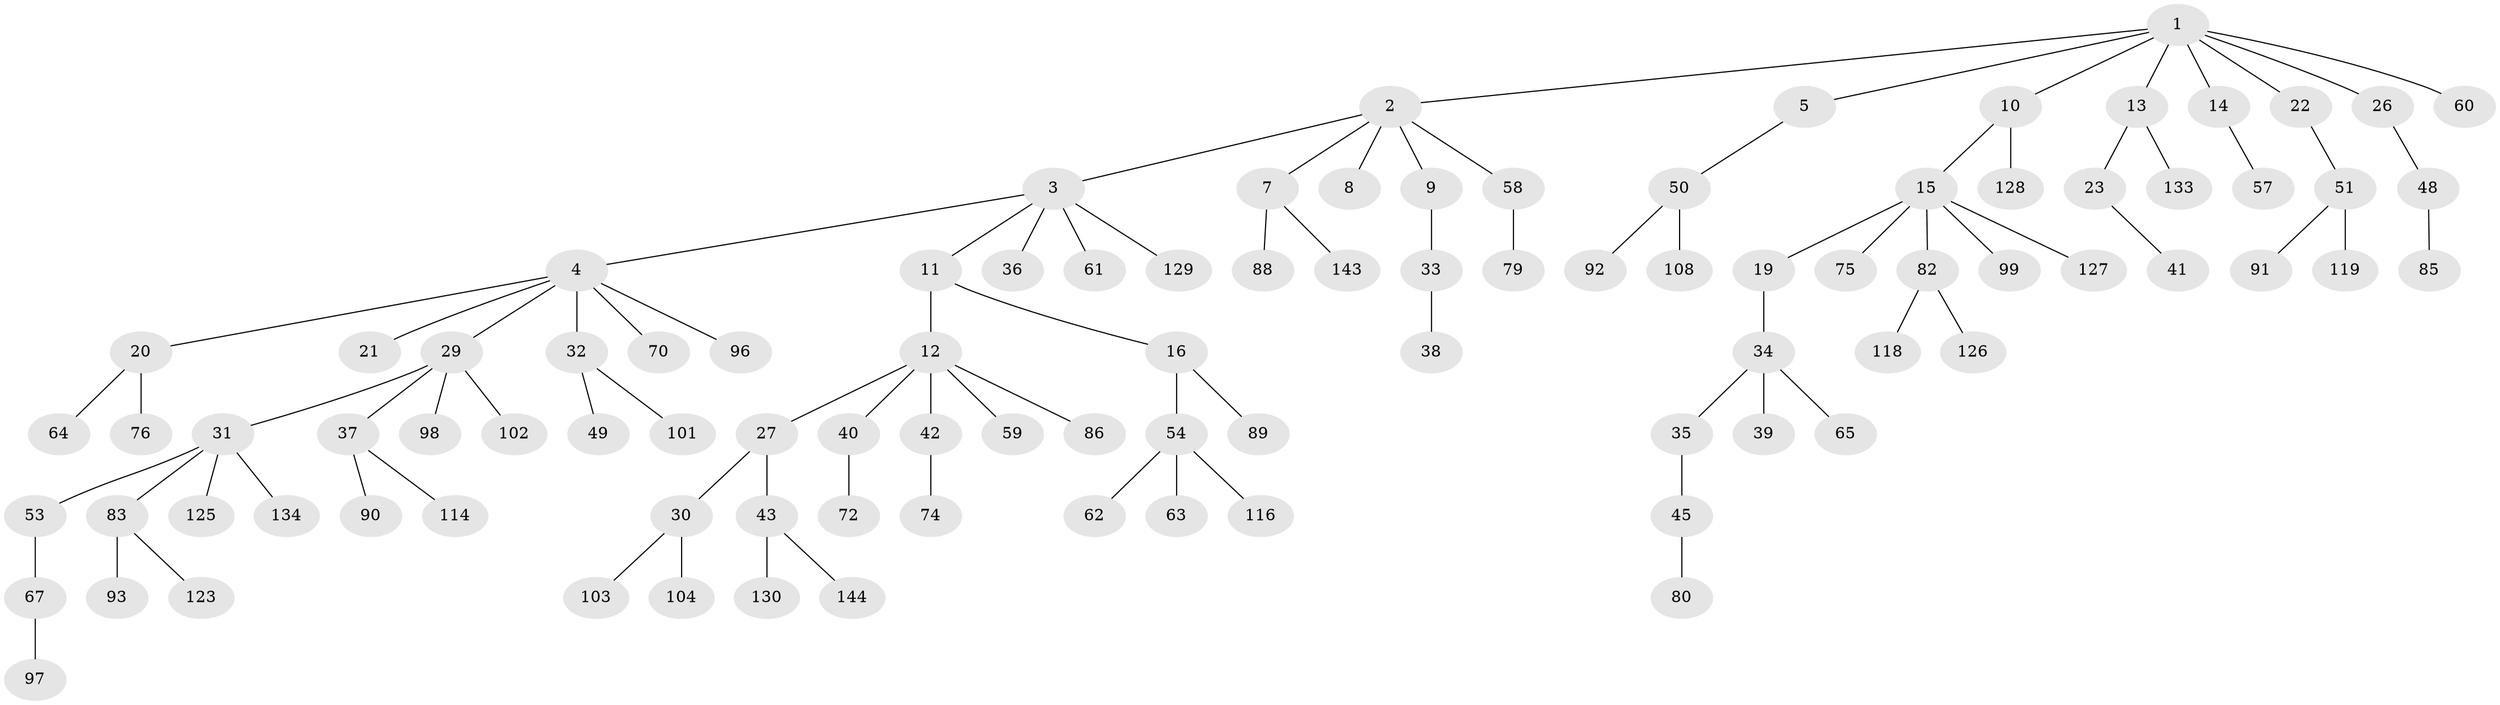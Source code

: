 // Generated by graph-tools (version 1.1) at 2025/24/03/03/25 07:24:08]
// undirected, 95 vertices, 94 edges
graph export_dot {
graph [start="1"]
  node [color=gray90,style=filled];
  1 [super="+6"];
  2 [super="+56"];
  3 [super="+25"];
  4 [super="+17"];
  5;
  7 [super="+73"];
  8;
  9;
  10;
  11 [super="+71"];
  12 [super="+24"];
  13 [super="+122"];
  14;
  15 [super="+18"];
  16 [super="+52"];
  19;
  20 [super="+69"];
  21;
  22 [super="+28"];
  23 [super="+139"];
  26 [super="+46"];
  27 [super="+47"];
  29 [super="+120"];
  30 [super="+132"];
  31 [super="+87"];
  32 [super="+145"];
  33;
  34 [super="+131"];
  35;
  36 [super="+44"];
  37 [super="+112"];
  38;
  39;
  40;
  41;
  42 [super="+78"];
  43 [super="+68"];
  45;
  48 [super="+137"];
  49 [super="+142"];
  50 [super="+94"];
  51 [super="+95"];
  53 [super="+110"];
  54 [super="+55"];
  57;
  58 [super="+106"];
  59;
  60;
  61;
  62 [super="+66"];
  63 [super="+109"];
  64;
  65 [super="+84"];
  67 [super="+113"];
  70 [super="+141"];
  72;
  74 [super="+77"];
  75;
  76 [super="+107"];
  79;
  80 [super="+81"];
  82 [super="+146"];
  83 [super="+115"];
  85 [super="+100"];
  86;
  88 [super="+111"];
  89 [super="+138"];
  90 [super="+117"];
  91;
  92;
  93 [super="+121"];
  96 [super="+105"];
  97;
  98;
  99 [super="+135"];
  101;
  102;
  103;
  104;
  108;
  114;
  116;
  118 [super="+124"];
  119;
  123 [super="+140"];
  125;
  126;
  127;
  128;
  129 [super="+136"];
  130;
  133;
  134;
  143;
  144;
  1 -- 2;
  1 -- 5;
  1 -- 10;
  1 -- 14;
  1 -- 22;
  1 -- 60;
  1 -- 26;
  1 -- 13;
  2 -- 3;
  2 -- 7;
  2 -- 8;
  2 -- 9;
  2 -- 58;
  3 -- 4;
  3 -- 11;
  3 -- 36;
  3 -- 129;
  3 -- 61;
  4 -- 20;
  4 -- 29;
  4 -- 32;
  4 -- 70;
  4 -- 96;
  4 -- 21;
  5 -- 50;
  7 -- 143;
  7 -- 88;
  9 -- 33;
  10 -- 15;
  10 -- 128;
  11 -- 12;
  11 -- 16;
  12 -- 42;
  12 -- 59;
  12 -- 86;
  12 -- 40;
  12 -- 27;
  13 -- 23;
  13 -- 133;
  14 -- 57;
  15 -- 19;
  15 -- 82;
  15 -- 99;
  15 -- 75;
  15 -- 127;
  16 -- 89;
  16 -- 54;
  19 -- 34;
  20 -- 64;
  20 -- 76;
  22 -- 51;
  23 -- 41;
  26 -- 48;
  27 -- 30;
  27 -- 43;
  29 -- 31;
  29 -- 37;
  29 -- 98;
  29 -- 102;
  30 -- 103;
  30 -- 104;
  31 -- 53;
  31 -- 83;
  31 -- 125;
  31 -- 134;
  32 -- 49;
  32 -- 101;
  33 -- 38;
  34 -- 35;
  34 -- 39;
  34 -- 65;
  35 -- 45;
  37 -- 90;
  37 -- 114;
  40 -- 72;
  42 -- 74;
  43 -- 144;
  43 -- 130;
  45 -- 80;
  48 -- 85;
  50 -- 92;
  50 -- 108;
  51 -- 91;
  51 -- 119;
  53 -- 67;
  54 -- 62;
  54 -- 116;
  54 -- 63;
  58 -- 79;
  67 -- 97;
  82 -- 118;
  82 -- 126;
  83 -- 93;
  83 -- 123;
}
